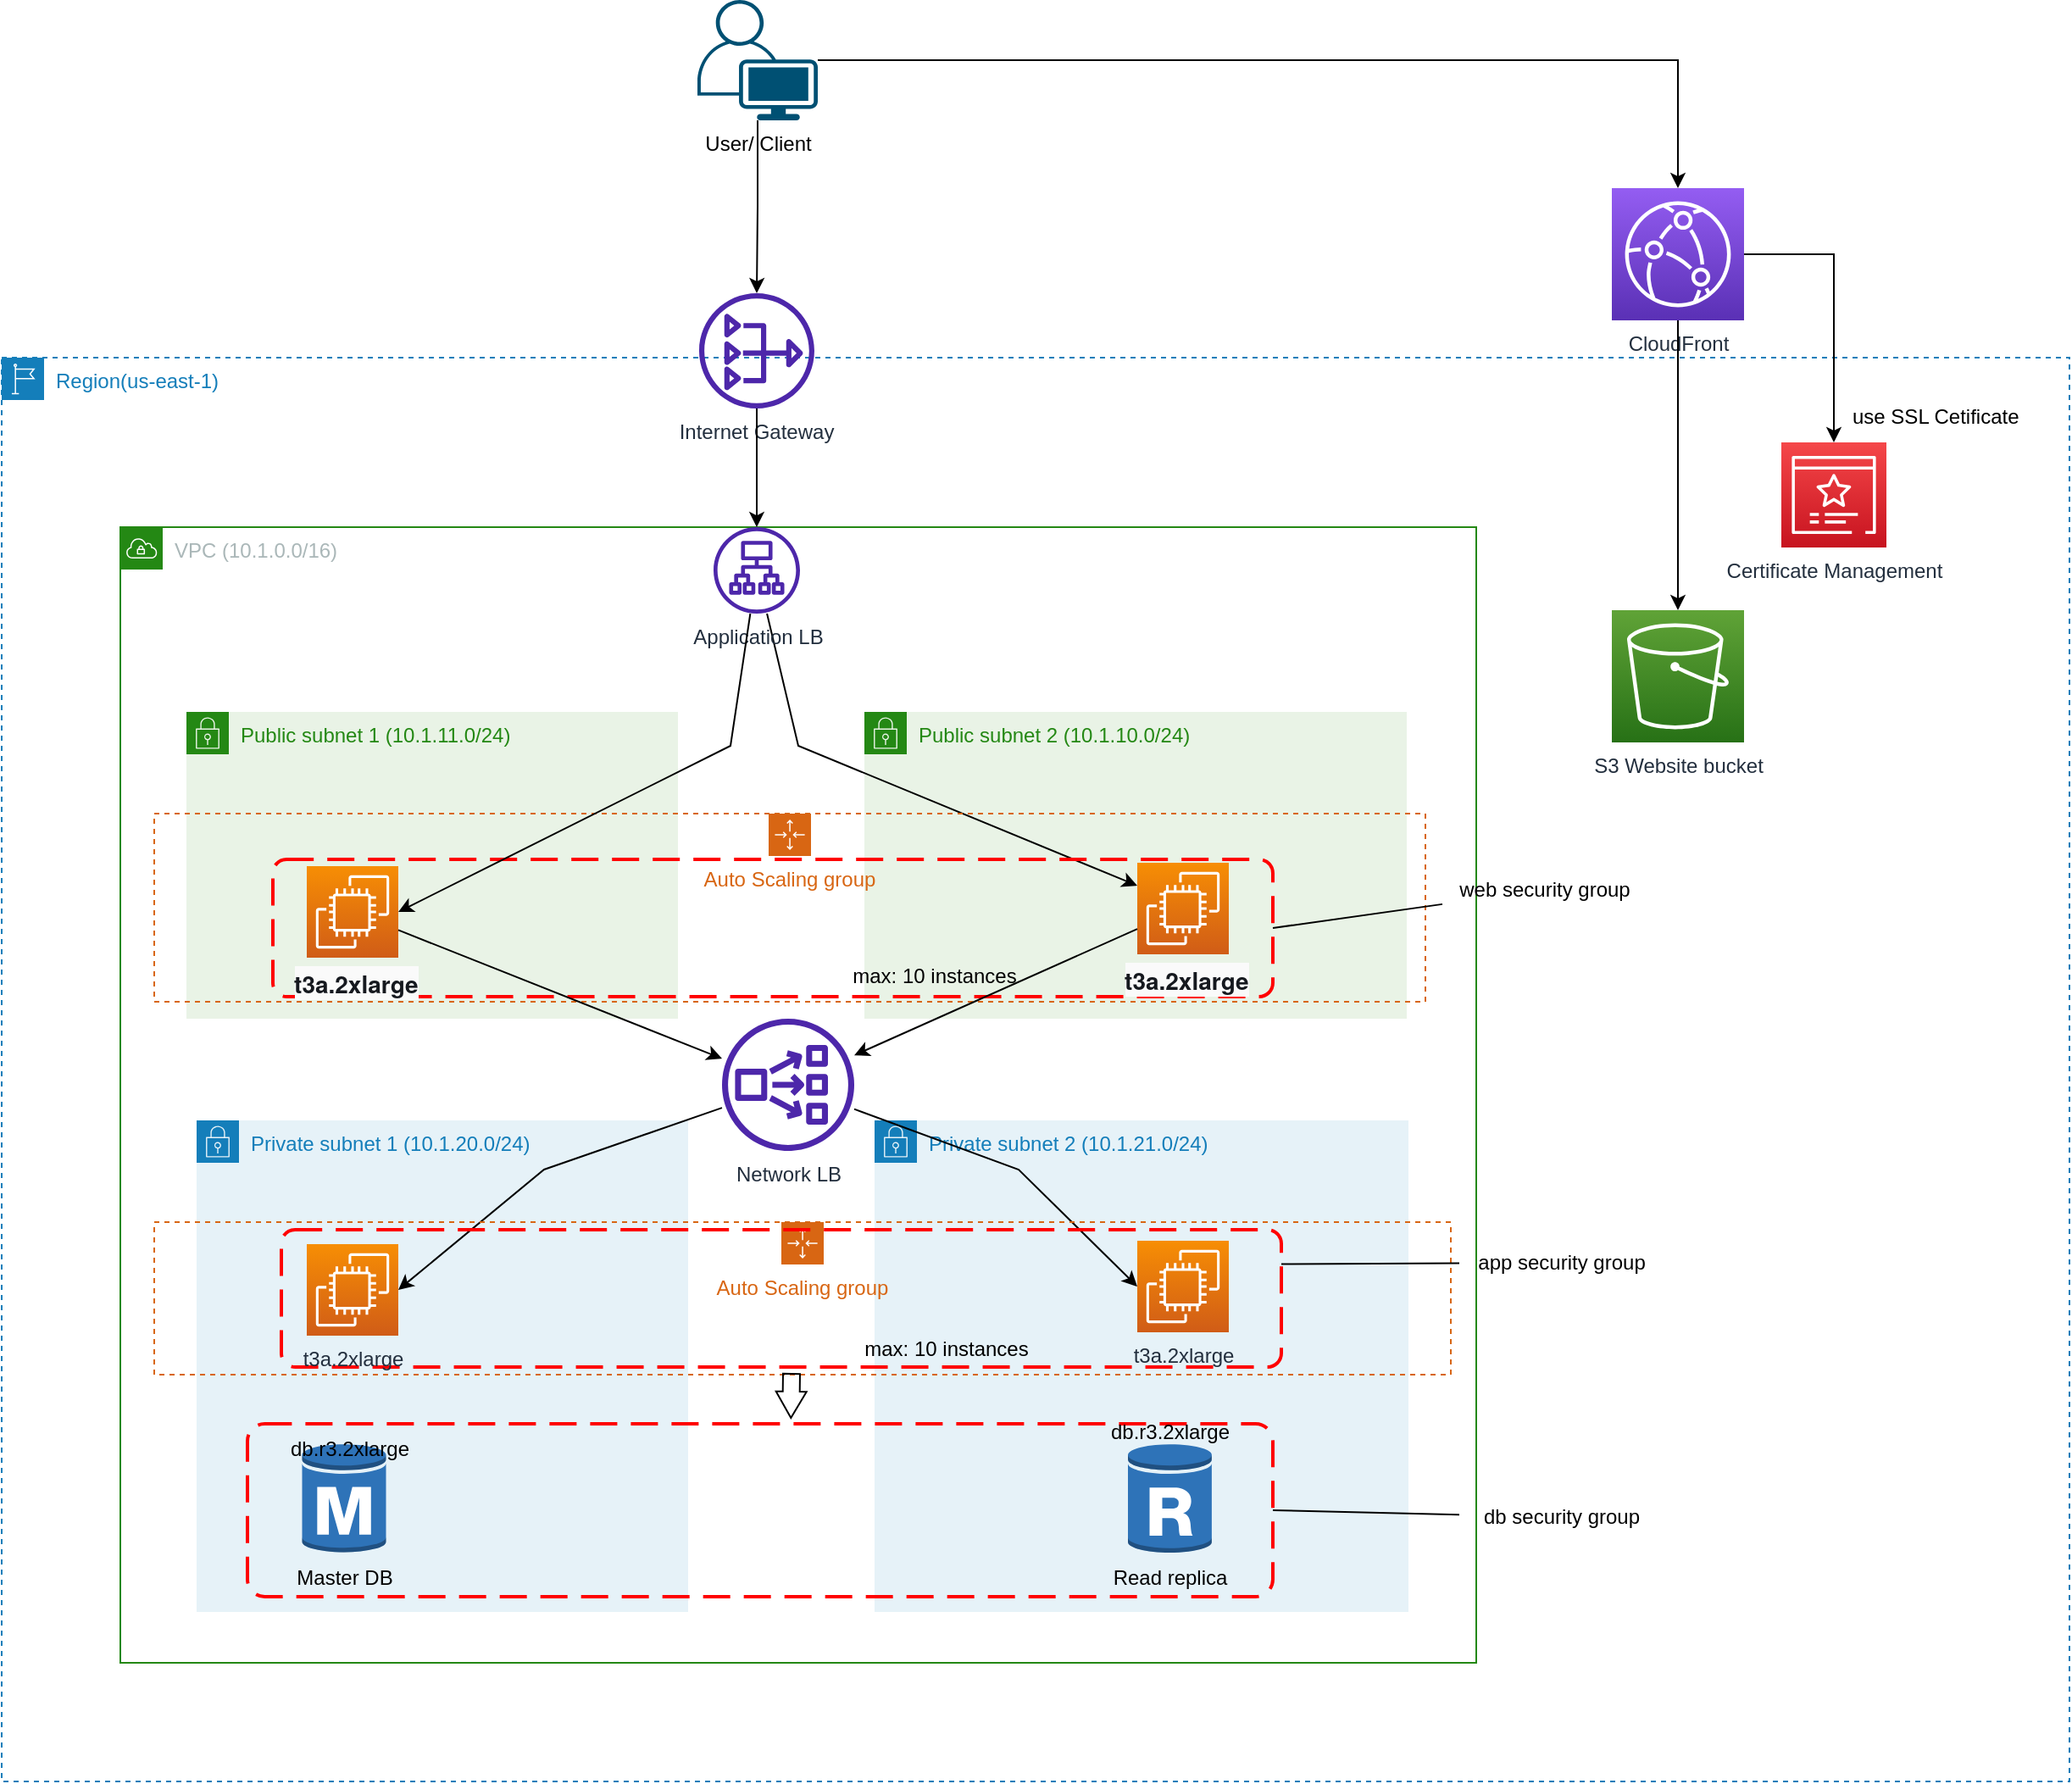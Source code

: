 <mxfile version="21.1.2" type="device" pages="2">
  <diagram name="Page-1" id="aaaa8250-4180-3840-79b5-4cada1eebb92">
    <mxGraphModel dx="1893" dy="1012" grid="1" gridSize="10" guides="1" tooltips="1" connect="1" arrows="1" fold="1" page="1" pageScale="1" pageWidth="1654" pageHeight="1169" background="none" math="0" shadow="0">
      <root>
        <mxCell id="0" />
        <mxCell id="1" parent="0" />
        <mxCell id="H1EW1uGaFYr-aLYh5dV3-1" value="Region(us-east-1)" style="points=[[0,0],[0.25,0],[0.5,0],[0.75,0],[1,0],[1,0.25],[1,0.5],[1,0.75],[1,1],[0.75,1],[0.5,1],[0.25,1],[0,1],[0,0.75],[0,0.5],[0,0.25]];outlineConnect=0;gradientColor=none;html=1;whiteSpace=wrap;fontSize=12;fontStyle=0;container=1;pointerEvents=0;collapsible=0;recursiveResize=0;shape=mxgraph.aws4.group;grIcon=mxgraph.aws4.group_region;strokeColor=#147EBA;fillColor=none;verticalAlign=top;align=left;spacingLeft=30;fontColor=#147EBA;dashed=1;" parent="1" vertex="1">
          <mxGeometry x="210" y="251" width="1220" height="840" as="geometry" />
        </mxCell>
        <mxCell id="H1EW1uGaFYr-aLYh5dV3-2" value="VPC (10.1.0.0/16)" style="points=[[0,0],[0.25,0],[0.5,0],[0.75,0],[1,0],[1,0.25],[1,0.5],[1,0.75],[1,1],[0.75,1],[0.5,1],[0.25,1],[0,1],[0,0.75],[0,0.5],[0,0.25]];outlineConnect=0;gradientColor=none;html=1;whiteSpace=wrap;fontSize=12;fontStyle=0;container=1;pointerEvents=0;collapsible=0;recursiveResize=0;shape=mxgraph.aws4.group;grIcon=mxgraph.aws4.group_vpc;strokeColor=#248814;fillColor=none;verticalAlign=top;align=left;spacingLeft=30;fontColor=#AAB7B8;dashed=0;" parent="H1EW1uGaFYr-aLYh5dV3-1" vertex="1">
          <mxGeometry x="70" y="100" width="800" height="670" as="geometry" />
        </mxCell>
        <mxCell id="H1EW1uGaFYr-aLYh5dV3-5" value="Private subnet 1 (10.1.20.0/24)" style="points=[[0,0],[0.25,0],[0.5,0],[0.75,0],[1,0],[1,0.25],[1,0.5],[1,0.75],[1,1],[0.75,1],[0.5,1],[0.25,1],[0,1],[0,0.75],[0,0.5],[0,0.25]];outlineConnect=0;gradientColor=none;html=1;whiteSpace=wrap;fontSize=12;fontStyle=0;container=1;pointerEvents=0;collapsible=0;recursiveResize=0;shape=mxgraph.aws4.group;grIcon=mxgraph.aws4.group_security_group;grStroke=0;strokeColor=#147EBA;fillColor=#E6F2F8;verticalAlign=top;align=left;spacingLeft=30;fontColor=#147EBA;dashed=0;" parent="H1EW1uGaFYr-aLYh5dV3-2" vertex="1">
          <mxGeometry x="45" y="350" width="290" height="290" as="geometry" />
        </mxCell>
        <mxCell id="H1EW1uGaFYr-aLYh5dV3-43" value="Master DB" style="outlineConnect=0;dashed=0;verticalLabelPosition=bottom;verticalAlign=top;align=center;html=1;shape=mxgraph.aws3.rds_db_instance;fillColor=#2E73B8;gradientColor=none;" parent="H1EW1uGaFYr-aLYh5dV3-5" vertex="1">
          <mxGeometry x="62.25" y="190" width="49.5" height="66" as="geometry" />
        </mxCell>
        <mxCell id="H1EW1uGaFYr-aLYh5dV3-8" value="Public subnet 2 (10.1.10.0/24)" style="points=[[0,0],[0.25,0],[0.5,0],[0.75,0],[1,0],[1,0.25],[1,0.5],[1,0.75],[1,1],[0.75,1],[0.5,1],[0.25,1],[0,1],[0,0.75],[0,0.5],[0,0.25]];outlineConnect=0;gradientColor=none;html=1;whiteSpace=wrap;fontSize=12;fontStyle=0;container=1;pointerEvents=0;collapsible=0;recursiveResize=0;shape=mxgraph.aws4.group;grIcon=mxgraph.aws4.group_security_group;grStroke=0;strokeColor=#248814;fillColor=#E9F3E6;verticalAlign=top;align=left;spacingLeft=30;fontColor=#248814;dashed=0;" parent="H1EW1uGaFYr-aLYh5dV3-2" vertex="1">
          <mxGeometry x="439" y="109" width="320" height="181" as="geometry" />
        </mxCell>
        <mxCell id="H1EW1uGaFYr-aLYh5dV3-31" style="rounded=0;orthogonalLoop=1;jettySize=auto;html=1;entryX=0;entryY=0.25;entryDx=0;entryDy=0;entryPerimeter=0;" parent="H1EW1uGaFYr-aLYh5dV3-2" source="H1EW1uGaFYr-aLYh5dV3-19" target="H1EW1uGaFYr-aLYh5dV3-25" edge="1">
          <mxGeometry relative="1" as="geometry">
            <Array as="points">
              <mxPoint x="400" y="129" />
            </Array>
          </mxGeometry>
        </mxCell>
        <mxCell id="H1EW1uGaFYr-aLYh5dV3-19" value="Application LB" style="sketch=0;outlineConnect=0;fontColor=#232F3E;gradientColor=none;fillColor=#4D27AA;strokeColor=none;dashed=0;verticalLabelPosition=bottom;verticalAlign=top;align=center;html=1;fontSize=12;fontStyle=0;aspect=fixed;pointerEvents=1;shape=mxgraph.aws4.application_load_balancer;" parent="H1EW1uGaFYr-aLYh5dV3-2" vertex="1">
          <mxGeometry x="350" width="51" height="51" as="geometry" />
        </mxCell>
        <mxCell id="H1EW1uGaFYr-aLYh5dV3-7" value="Public subnet 1 (10.1.11.0/24)" style="points=[[0,0],[0.25,0],[0.5,0],[0.75,0],[1,0],[1,0.25],[1,0.5],[1,0.75],[1,1],[0.75,1],[0.5,1],[0.25,1],[0,1],[0,0.75],[0,0.5],[0,0.25]];outlineConnect=0;gradientColor=none;html=1;whiteSpace=wrap;fontSize=12;fontStyle=0;container=1;pointerEvents=0;collapsible=0;recursiveResize=0;shape=mxgraph.aws4.group;grIcon=mxgraph.aws4.group_security_group;grStroke=0;strokeColor=#248814;fillColor=#E9F3E6;verticalAlign=top;align=left;spacingLeft=30;fontColor=#248814;dashed=0;" parent="H1EW1uGaFYr-aLYh5dV3-2" vertex="1">
          <mxGeometry x="39" y="109" width="290" height="181" as="geometry" />
        </mxCell>
        <mxCell id="H1EW1uGaFYr-aLYh5dV3-23" value="Auto Scaling group" style="points=[[0,0],[0.25,0],[0.5,0],[0.75,0],[1,0],[1,0.25],[1,0.5],[1,0.75],[1,1],[0.75,1],[0.5,1],[0.25,1],[0,1],[0,0.75],[0,0.5],[0,0.25]];outlineConnect=0;gradientColor=none;html=1;whiteSpace=wrap;fontSize=12;fontStyle=0;container=1;pointerEvents=0;collapsible=0;recursiveResize=0;shape=mxgraph.aws4.groupCenter;grIcon=mxgraph.aws4.group_auto_scaling_group;grStroke=1;strokeColor=#D86613;fillColor=none;verticalAlign=top;align=center;fontColor=#D86613;dashed=1;spacingTop=25;" parent="H1EW1uGaFYr-aLYh5dV3-2" vertex="1">
          <mxGeometry x="20" y="169" width="750" height="111" as="geometry" />
        </mxCell>
        <mxCell id="H1EW1uGaFYr-aLYh5dV3-46" value="" style="rounded=1;arcSize=10;dashed=1;strokeColor=#ff0000;fillColor=none;gradientColor=none;dashPattern=8 4;strokeWidth=2;" parent="H1EW1uGaFYr-aLYh5dV3-23" vertex="1">
          <mxGeometry x="70" y="27" width="590" height="81" as="geometry" />
        </mxCell>
        <mxCell id="H1EW1uGaFYr-aLYh5dV3-24" value="&amp;nbsp;&lt;span style=&quot;font-weight: 700; color: rgb(22, 25, 31); font-family: &amp;quot;Amazon Ember&amp;quot;, &amp;quot;Helvetica Neue&amp;quot;, Roboto, Arial, sans-serif; font-size: 14px; text-align: left; background-color: rgb(250, 250, 250);&quot;&gt;t3a.2xlarge&lt;/span&gt;" style="sketch=0;points=[[0,0,0],[0.25,0,0],[0.5,0,0],[0.75,0,0],[1,0,0],[0,1,0],[0.25,1,0],[0.5,1,0],[0.75,1,0],[1,1,0],[0,0.25,0],[0,0.5,0],[0,0.75,0],[1,0.25,0],[1,0.5,0],[1,0.75,0]];outlineConnect=0;fontColor=#232F3E;gradientColor=#F78E04;gradientDirection=north;fillColor=#D05C17;strokeColor=#ffffff;dashed=0;verticalLabelPosition=bottom;verticalAlign=top;align=center;html=1;fontSize=12;fontStyle=0;aspect=fixed;shape=mxgraph.aws4.resourceIcon;resIcon=mxgraph.aws4.ec2;" parent="H1EW1uGaFYr-aLYh5dV3-23" vertex="1">
          <mxGeometry x="90" y="31" width="54" height="54" as="geometry" />
        </mxCell>
        <mxCell id="H1EW1uGaFYr-aLYh5dV3-25" value="&amp;nbsp;&lt;span style=&quot;font-weight: 700; color: rgb(22, 25, 31); font-family: &amp;quot;Amazon Ember&amp;quot;, &amp;quot;Helvetica Neue&amp;quot;, Roboto, Arial, sans-serif; font-size: 14px; text-align: left; background-color: rgb(250, 250, 250);&quot;&gt;t3a.2xlarge&lt;/span&gt;" style="sketch=0;points=[[0,0,0],[0.25,0,0],[0.5,0,0],[0.75,0,0],[1,0,0],[0,1,0],[0.25,1,0],[0.5,1,0],[0.75,1,0],[1,1,0],[0,0.25,0],[0,0.5,0],[0,0.75,0],[1,0.25,0],[1,0.5,0],[1,0.75,0]];outlineConnect=0;fontColor=#232F3E;gradientColor=#F78E04;gradientDirection=north;fillColor=#D05C17;strokeColor=#ffffff;dashed=0;verticalLabelPosition=bottom;verticalAlign=top;align=center;html=1;fontSize=12;fontStyle=0;aspect=fixed;shape=mxgraph.aws4.resourceIcon;resIcon=mxgraph.aws4.ec2;" parent="H1EW1uGaFYr-aLYh5dV3-23" vertex="1">
          <mxGeometry x="580" y="29" width="54" height="54" as="geometry" />
        </mxCell>
        <mxCell id="Qzojy6YNlc8GHkLwXuoG-3" value="max: 10 instances" style="text;html=1;align=center;verticalAlign=middle;resizable=0;points=[];autosize=1;strokeColor=none;fillColor=none;" vertex="1" parent="H1EW1uGaFYr-aLYh5dV3-23">
          <mxGeometry x="400" y="81" width="120" height="30" as="geometry" />
        </mxCell>
        <mxCell id="H1EW1uGaFYr-aLYh5dV3-30" value="" style="endArrow=classic;html=1;rounded=0;entryX=1;entryY=0.5;entryDx=0;entryDy=0;entryPerimeter=0;" parent="H1EW1uGaFYr-aLYh5dV3-2" source="H1EW1uGaFYr-aLYh5dV3-19" target="H1EW1uGaFYr-aLYh5dV3-24" edge="1">
          <mxGeometry width="50" height="50" relative="1" as="geometry">
            <mxPoint x="390" y="309" as="sourcePoint" />
            <mxPoint x="440" y="259" as="targetPoint" />
            <Array as="points">
              <mxPoint x="360" y="129" />
            </Array>
          </mxGeometry>
        </mxCell>
        <mxCell id="H1EW1uGaFYr-aLYh5dV3-32" style="rounded=0;orthogonalLoop=1;jettySize=auto;html=1;" parent="H1EW1uGaFYr-aLYh5dV3-2" source="H1EW1uGaFYr-aLYh5dV3-24" target="H1EW1uGaFYr-aLYh5dV3-21" edge="1">
          <mxGeometry relative="1" as="geometry" />
        </mxCell>
        <mxCell id="H1EW1uGaFYr-aLYh5dV3-33" style="rounded=0;orthogonalLoop=1;jettySize=auto;html=1;" parent="H1EW1uGaFYr-aLYh5dV3-2" source="H1EW1uGaFYr-aLYh5dV3-25" target="H1EW1uGaFYr-aLYh5dV3-21" edge="1">
          <mxGeometry relative="1" as="geometry" />
        </mxCell>
        <mxCell id="H1EW1uGaFYr-aLYh5dV3-6" value="Private subnet 2 (10.1.21.0/24)" style="points=[[0,0],[0.25,0],[0.5,0],[0.75,0],[1,0],[1,0.25],[1,0.5],[1,0.75],[1,1],[0.75,1],[0.5,1],[0.25,1],[0,1],[0,0.75],[0,0.5],[0,0.25]];outlineConnect=0;gradientColor=none;html=1;whiteSpace=wrap;fontSize=12;fontStyle=0;container=1;pointerEvents=0;collapsible=0;recursiveResize=0;shape=mxgraph.aws4.group;grIcon=mxgraph.aws4.group_security_group;grStroke=0;strokeColor=#147EBA;fillColor=#E6F2F8;verticalAlign=top;align=left;spacingLeft=30;fontColor=#147EBA;dashed=0;" parent="H1EW1uGaFYr-aLYh5dV3-2" vertex="1">
          <mxGeometry x="445" y="350" width="315" height="290" as="geometry" />
        </mxCell>
        <mxCell id="H1EW1uGaFYr-aLYh5dV3-48" value="" style="rounded=1;arcSize=10;dashed=1;strokeColor=#ff0000;fillColor=none;gradientColor=none;dashPattern=8 4;strokeWidth=2;" parent="H1EW1uGaFYr-aLYh5dV3-6" vertex="1">
          <mxGeometry x="-370" y="179" width="605" height="102" as="geometry" />
        </mxCell>
        <mxCell id="H1EW1uGaFYr-aLYh5dV3-45" value="Read replica" style="outlineConnect=0;dashed=0;verticalLabelPosition=bottom;verticalAlign=top;align=center;html=1;shape=mxgraph.aws3.rds_db_instance_read_replica;fillColor=#2E73B8;gradientColor=none;" parent="H1EW1uGaFYr-aLYh5dV3-6" vertex="1">
          <mxGeometry x="149.5" y="190" width="49.5" height="66" as="geometry" />
        </mxCell>
        <mxCell id="Qzojy6YNlc8GHkLwXuoG-2" value="db.r3.2xlarge" style="text;html=1;align=center;verticalAlign=middle;resizable=0;points=[];autosize=1;strokeColor=none;fillColor=none;" vertex="1" parent="H1EW1uGaFYr-aLYh5dV3-6">
          <mxGeometry x="129.25" y="169" width="90" height="30" as="geometry" />
        </mxCell>
        <mxCell id="H1EW1uGaFYr-aLYh5dV3-34" style="rounded=0;orthogonalLoop=1;jettySize=auto;html=1;entryX=1;entryY=0.5;entryDx=0;entryDy=0;entryPerimeter=0;" parent="H1EW1uGaFYr-aLYh5dV3-2" source="H1EW1uGaFYr-aLYh5dV3-21" target="H1EW1uGaFYr-aLYh5dV3-27" edge="1">
          <mxGeometry relative="1" as="geometry">
            <Array as="points">
              <mxPoint x="250" y="379" />
            </Array>
          </mxGeometry>
        </mxCell>
        <mxCell id="H1EW1uGaFYr-aLYh5dV3-35" style="rounded=0;orthogonalLoop=1;jettySize=auto;html=1;entryX=0;entryY=0.5;entryDx=0;entryDy=0;entryPerimeter=0;" parent="H1EW1uGaFYr-aLYh5dV3-2" source="H1EW1uGaFYr-aLYh5dV3-21" target="H1EW1uGaFYr-aLYh5dV3-28" edge="1">
          <mxGeometry relative="1" as="geometry">
            <Array as="points">
              <mxPoint x="530" y="379" />
            </Array>
          </mxGeometry>
        </mxCell>
        <mxCell id="H1EW1uGaFYr-aLYh5dV3-21" value="Network LB" style="sketch=0;outlineConnect=0;fontColor=#232F3E;gradientColor=none;fillColor=#4D27AA;strokeColor=none;dashed=0;verticalLabelPosition=bottom;verticalAlign=top;align=center;html=1;fontSize=12;fontStyle=0;aspect=fixed;pointerEvents=1;shape=mxgraph.aws4.network_load_balancer;rotation=0;" parent="H1EW1uGaFYr-aLYh5dV3-2" vertex="1">
          <mxGeometry x="355" y="290" width="78" height="78" as="geometry" />
        </mxCell>
        <mxCell id="H1EW1uGaFYr-aLYh5dV3-26" value="Auto Scaling group" style="points=[[0,0],[0.25,0],[0.5,0],[0.75,0],[1,0],[1,0.25],[1,0.5],[1,0.75],[1,1],[0.75,1],[0.5,1],[0.25,1],[0,1],[0,0.75],[0,0.5],[0,0.25]];outlineConnect=0;gradientColor=none;html=1;whiteSpace=wrap;fontSize=12;fontStyle=0;container=1;pointerEvents=0;collapsible=0;recursiveResize=0;shape=mxgraph.aws4.groupCenter;grIcon=mxgraph.aws4.group_auto_scaling_group;grStroke=1;strokeColor=#D86613;fillColor=none;verticalAlign=top;align=center;fontColor=#D86613;dashed=1;spacingTop=25;" parent="H1EW1uGaFYr-aLYh5dV3-2" vertex="1">
          <mxGeometry x="20" y="410" width="765" height="90" as="geometry" />
        </mxCell>
        <mxCell id="H1EW1uGaFYr-aLYh5dV3-47" value="" style="rounded=1;arcSize=10;dashed=1;strokeColor=#ff0000;fillColor=none;gradientColor=none;dashPattern=8 4;strokeWidth=2;" parent="H1EW1uGaFYr-aLYh5dV3-26" vertex="1">
          <mxGeometry x="75" y="4.5" width="590" height="81" as="geometry" />
        </mxCell>
        <mxCell id="H1EW1uGaFYr-aLYh5dV3-27" value="t3a.2xlarge" style="sketch=0;points=[[0,0,0],[0.25,0,0],[0.5,0,0],[0.75,0,0],[1,0,0],[0,1,0],[0.25,1,0],[0.5,1,0],[0.75,1,0],[1,1,0],[0,0.25,0],[0,0.5,0],[0,0.75,0],[1,0.25,0],[1,0.5,0],[1,0.75,0]];outlineConnect=0;fontColor=#232F3E;gradientColor=#F78E04;gradientDirection=north;fillColor=#D05C17;strokeColor=#ffffff;dashed=0;verticalLabelPosition=bottom;verticalAlign=top;align=center;html=1;fontSize=12;fontStyle=0;aspect=fixed;shape=mxgraph.aws4.resourceIcon;resIcon=mxgraph.aws4.ec2;" parent="H1EW1uGaFYr-aLYh5dV3-26" vertex="1">
          <mxGeometry x="90" y="13" width="54" height="54" as="geometry" />
        </mxCell>
        <mxCell id="H1EW1uGaFYr-aLYh5dV3-28" value="t3a.2xlarge" style="sketch=0;points=[[0,0,0],[0.25,0,0],[0.5,0,0],[0.75,0,0],[1,0,0],[0,1,0],[0.25,1,0],[0.5,1,0],[0.75,1,0],[1,1,0],[0,0.25,0],[0,0.5,0],[0,0.75,0],[1,0.25,0],[1,0.5,0],[1,0.75,0]];outlineConnect=0;fontColor=#232F3E;gradientColor=#F78E04;gradientDirection=north;fillColor=#D05C17;strokeColor=#ffffff;dashed=0;verticalLabelPosition=bottom;verticalAlign=top;align=center;html=1;fontSize=12;fontStyle=0;aspect=fixed;shape=mxgraph.aws4.resourceIcon;resIcon=mxgraph.aws4.ec2;" parent="H1EW1uGaFYr-aLYh5dV3-26" vertex="1">
          <mxGeometry x="580" y="11" width="54" height="54" as="geometry" />
        </mxCell>
        <mxCell id="Qzojy6YNlc8GHkLwXuoG-41" value="max: 10 instances" style="text;html=1;align=center;verticalAlign=middle;resizable=0;points=[];autosize=1;strokeColor=none;fillColor=none;" vertex="1" parent="H1EW1uGaFYr-aLYh5dV3-26">
          <mxGeometry x="407" y="60" width="120" height="30" as="geometry" />
        </mxCell>
        <mxCell id="H1EW1uGaFYr-aLYh5dV3-57" value="" style="shape=flexArrow;endArrow=classic;html=1;rounded=0;entryX=0.53;entryY=-0.029;entryDx=0;entryDy=0;entryPerimeter=0;endWidth=7;endSize=4.86;" parent="H1EW1uGaFYr-aLYh5dV3-2" target="H1EW1uGaFYr-aLYh5dV3-48" edge="1">
          <mxGeometry width="50" height="50" relative="1" as="geometry">
            <mxPoint x="396" y="499" as="sourcePoint" />
            <mxPoint x="560" y="309" as="targetPoint" />
          </mxGeometry>
        </mxCell>
        <mxCell id="H1EW1uGaFYr-aLYh5dV3-10" value="S3 Website bucket" style="sketch=0;points=[[0,0,0],[0.25,0,0],[0.5,0,0],[0.75,0,0],[1,0,0],[0,1,0],[0.25,1,0],[0.5,1,0],[0.75,1,0],[1,1,0],[0,0.25,0],[0,0.5,0],[0,0.75,0],[1,0.25,0],[1,0.5,0],[1,0.75,0]];outlineConnect=0;fontColor=#232F3E;gradientColor=#60A337;gradientDirection=north;fillColor=#277116;strokeColor=#ffffff;dashed=0;verticalLabelPosition=bottom;verticalAlign=top;align=center;html=1;fontSize=12;fontStyle=0;aspect=fixed;shape=mxgraph.aws4.resourceIcon;resIcon=mxgraph.aws4.s3;" parent="H1EW1uGaFYr-aLYh5dV3-1" vertex="1">
          <mxGeometry x="950" y="149" width="78" height="78" as="geometry" />
        </mxCell>
        <mxCell id="H1EW1uGaFYr-aLYh5dV3-12" value="Certificate Management" style="sketch=0;points=[[0,0,0],[0.25,0,0],[0.5,0,0],[0.75,0,0],[1,0,0],[0,1,0],[0.25,1,0],[0.5,1,0],[0.75,1,0],[1,1,0],[0,0.25,0],[0,0.5,0],[0,0.75,0],[1,0.25,0],[1,0.5,0],[1,0.75,0]];outlineConnect=0;fontColor=#232F3E;gradientColor=#F54749;gradientDirection=north;fillColor=#C7131F;strokeColor=#ffffff;dashed=0;verticalLabelPosition=bottom;verticalAlign=top;align=center;html=1;fontSize=12;fontStyle=0;aspect=fixed;shape=mxgraph.aws4.resourceIcon;resIcon=mxgraph.aws4.certificate_manager_3;" parent="H1EW1uGaFYr-aLYh5dV3-1" vertex="1">
          <mxGeometry x="1050" y="50" width="62" height="62" as="geometry" />
        </mxCell>
        <mxCell id="H1EW1uGaFYr-aLYh5dV3-14" value="use SSL Cetificate" style="text;html=1;align=left;verticalAlign=middle;resizable=0;points=[];autosize=1;strokeColor=none;fillColor=none;" parent="H1EW1uGaFYr-aLYh5dV3-1" vertex="1">
          <mxGeometry x="1090" y="20" width="120" height="30" as="geometry" />
        </mxCell>
        <mxCell id="H1EW1uGaFYr-aLYh5dV3-51" style="rounded=0;orthogonalLoop=1;jettySize=auto;html=1;entryX=1;entryY=0.5;entryDx=0;entryDy=0;startArrow=none;startFill=0;endArrow=none;endFill=0;" parent="H1EW1uGaFYr-aLYh5dV3-1" source="H1EW1uGaFYr-aLYh5dV3-49" target="H1EW1uGaFYr-aLYh5dV3-46" edge="1">
          <mxGeometry relative="1" as="geometry" />
        </mxCell>
        <mxCell id="H1EW1uGaFYr-aLYh5dV3-49" value="web security group" style="text;html=1;align=center;verticalAlign=middle;resizable=0;points=[];autosize=1;strokeColor=none;fillColor=none;" parent="H1EW1uGaFYr-aLYh5dV3-1" vertex="1">
          <mxGeometry x="850" y="299" width="120" height="30" as="geometry" />
        </mxCell>
        <mxCell id="H1EW1uGaFYr-aLYh5dV3-52" style="rounded=0;orthogonalLoop=1;jettySize=auto;html=1;entryX=1;entryY=0.25;entryDx=0;entryDy=0;startArrow=none;startFill=0;endArrow=none;endFill=0;" parent="H1EW1uGaFYr-aLYh5dV3-1" source="H1EW1uGaFYr-aLYh5dV3-53" target="H1EW1uGaFYr-aLYh5dV3-47" edge="1">
          <mxGeometry relative="1" as="geometry">
            <mxPoint x="760" y="557" as="targetPoint" />
          </mxGeometry>
        </mxCell>
        <mxCell id="H1EW1uGaFYr-aLYh5dV3-53" value="app security group" style="text;html=1;align=center;verticalAlign=middle;resizable=0;points=[];autosize=1;strokeColor=none;fillColor=none;" parent="H1EW1uGaFYr-aLYh5dV3-1" vertex="1">
          <mxGeometry x="860" y="519" width="120" height="30" as="geometry" />
        </mxCell>
        <mxCell id="H1EW1uGaFYr-aLYh5dV3-55" style="rounded=0;orthogonalLoop=1;jettySize=auto;html=1;entryX=1;entryY=0.5;entryDx=0;entryDy=0;endArrow=none;endFill=0;" parent="H1EW1uGaFYr-aLYh5dV3-1" source="H1EW1uGaFYr-aLYh5dV3-54" target="H1EW1uGaFYr-aLYh5dV3-48" edge="1">
          <mxGeometry relative="1" as="geometry" />
        </mxCell>
        <mxCell id="H1EW1uGaFYr-aLYh5dV3-54" value="db security group" style="text;html=1;align=center;verticalAlign=middle;resizable=0;points=[];autosize=1;strokeColor=none;fillColor=none;" parent="H1EW1uGaFYr-aLYh5dV3-1" vertex="1">
          <mxGeometry x="860" y="669" width="120" height="30" as="geometry" />
        </mxCell>
        <mxCell id="H1EW1uGaFYr-aLYh5dV3-11" value="CloudFront" style="sketch=0;points=[[0,0,0],[0.25,0,0],[0.5,0,0],[0.75,0,0],[1,0,0],[0,1,0],[0.25,1,0],[0.5,1,0],[0.75,1,0],[1,1,0],[0,0.25,0],[0,0.5,0],[0,0.75,0],[1,0.25,0],[1,0.5,0],[1,0.75,0]];outlineConnect=0;fontColor=#232F3E;gradientColor=#945DF2;gradientDirection=north;fillColor=#5A30B5;strokeColor=#ffffff;dashed=0;verticalLabelPosition=bottom;verticalAlign=top;align=center;html=1;fontSize=12;fontStyle=0;aspect=fixed;shape=mxgraph.aws4.resourceIcon;resIcon=mxgraph.aws4.cloudfront;" parent="1" vertex="1">
          <mxGeometry x="1160" y="151" width="78" height="78" as="geometry" />
        </mxCell>
        <mxCell id="H1EW1uGaFYr-aLYh5dV3-13" style="edgeStyle=orthogonalEdgeStyle;rounded=0;orthogonalLoop=1;jettySize=auto;html=1;entryX=0.5;entryY=0;entryDx=0;entryDy=0;entryPerimeter=0;" parent="1" source="H1EW1uGaFYr-aLYh5dV3-11" target="H1EW1uGaFYr-aLYh5dV3-12" edge="1">
          <mxGeometry relative="1" as="geometry" />
        </mxCell>
        <mxCell id="H1EW1uGaFYr-aLYh5dV3-15" style="edgeStyle=orthogonalEdgeStyle;rounded=0;orthogonalLoop=1;jettySize=auto;html=1;entryX=0.5;entryY=0;entryDx=0;entryDy=0;entryPerimeter=0;" parent="1" source="H1EW1uGaFYr-aLYh5dV3-11" target="H1EW1uGaFYr-aLYh5dV3-10" edge="1">
          <mxGeometry relative="1" as="geometry" />
        </mxCell>
        <mxCell id="H1EW1uGaFYr-aLYh5dV3-9" value="Internet Gateway" style="sketch=0;outlineConnect=0;fontColor=#232F3E;gradientColor=none;fillColor=#4D27AA;strokeColor=none;dashed=0;verticalLabelPosition=bottom;verticalAlign=top;align=center;html=1;fontSize=12;fontStyle=0;aspect=fixed;pointerEvents=1;shape=mxgraph.aws4.nat_gateway;" parent="1" vertex="1">
          <mxGeometry x="621.49" y="213" width="68" height="68" as="geometry" />
        </mxCell>
        <mxCell id="H1EW1uGaFYr-aLYh5dV3-22" style="edgeStyle=orthogonalEdgeStyle;rounded=0;orthogonalLoop=1;jettySize=auto;html=1;" parent="1" source="H1EW1uGaFYr-aLYh5dV3-9" target="H1EW1uGaFYr-aLYh5dV3-19" edge="1">
          <mxGeometry relative="1" as="geometry" />
        </mxCell>
        <mxCell id="H1EW1uGaFYr-aLYh5dV3-59" style="edgeStyle=orthogonalEdgeStyle;rounded=0;orthogonalLoop=1;jettySize=auto;html=1;entryX=0.5;entryY=0;entryDx=0;entryDy=0;entryPerimeter=0;" parent="1" source="H1EW1uGaFYr-aLYh5dV3-58" target="H1EW1uGaFYr-aLYh5dV3-11" edge="1">
          <mxGeometry relative="1" as="geometry" />
        </mxCell>
        <mxCell id="H1EW1uGaFYr-aLYh5dV3-60" style="edgeStyle=orthogonalEdgeStyle;rounded=0;orthogonalLoop=1;jettySize=auto;html=1;" parent="1" source="H1EW1uGaFYr-aLYh5dV3-58" target="H1EW1uGaFYr-aLYh5dV3-9" edge="1">
          <mxGeometry relative="1" as="geometry" />
        </mxCell>
        <mxCell id="H1EW1uGaFYr-aLYh5dV3-58" value="User/ Client" style="points=[[0.35,0,0],[0.98,0.51,0],[1,0.71,0],[0.67,1,0],[0,0.795,0],[0,0.65,0]];verticalLabelPosition=bottom;sketch=0;html=1;verticalAlign=top;aspect=fixed;align=center;pointerEvents=1;shape=mxgraph.cisco19.user;fillColor=#005073;strokeColor=none;" parent="1" vertex="1">
          <mxGeometry x="620.49" y="40" width="71" height="71" as="geometry" />
        </mxCell>
        <mxCell id="Qzojy6YNlc8GHkLwXuoG-1" value="db.r3.2xlarge" style="text;html=1;align=center;verticalAlign=middle;resizable=0;points=[];autosize=1;strokeColor=none;fillColor=none;" vertex="1" parent="1">
          <mxGeometry x="370" y="880" width="90" height="30" as="geometry" />
        </mxCell>
      </root>
    </mxGraphModel>
  </diagram>
  <diagram id="aSgdBsmFDDHeTImMcOlA" name="Page-2">
    <mxGraphModel dx="1775" dy="949" grid="1" gridSize="10" guides="1" tooltips="1" connect="1" arrows="1" fold="1" page="1" pageScale="1" pageWidth="1654" pageHeight="1169" math="0" shadow="0">
      <root>
        <mxCell id="0" />
        <mxCell id="1" parent="0" />
        <mxCell id="iFT8d7ArhzcAzeUQ7ZzF-3" value="" style="rounded=1;arcSize=10;dashed=0;fillColor=none;gradientColor=none;strokeWidth=2;" parent="1" vertex="1">
          <mxGeometry x="180" y="80" width="1200" height="500" as="geometry" />
        </mxCell>
        <mxCell id="SXS4WKh-lz_kpG7cREE4-5" style="edgeStyle=orthogonalEdgeStyle;rounded=0;orthogonalLoop=1;jettySize=auto;html=1;" parent="1" source="SXS4WKh-lz_kpG7cREE4-1" target="SXS4WKh-lz_kpG7cREE4-2" edge="1">
          <mxGeometry relative="1" as="geometry" />
        </mxCell>
        <mxCell id="SXS4WKh-lz_kpG7cREE4-7" style="edgeStyle=orthogonalEdgeStyle;rounded=0;orthogonalLoop=1;jettySize=auto;html=1;" parent="1" source="SXS4WKh-lz_kpG7cREE4-1" target="SXS4WKh-lz_kpG7cREE4-6" edge="1">
          <mxGeometry relative="1" as="geometry" />
        </mxCell>
        <mxCell id="SXS4WKh-lz_kpG7cREE4-1" value="CloudFront Distributrion" style="sketch=0;points=[[0,0,0],[0.25,0,0],[0.5,0,0],[0.75,0,0],[1,0,0],[0,1,0],[0.25,1,0],[0.5,1,0],[0.75,1,0],[1,1,0],[0,0.25,0],[0,0.5,0],[0,0.75,0],[1,0.25,0],[1,0.5,0],[1,0.75,0]];outlineConnect=0;fontColor=#232F3E;gradientColor=#945DF2;gradientDirection=north;fillColor=#5A30B5;strokeColor=#ffffff;dashed=0;verticalLabelPosition=bottom;verticalAlign=top;align=center;html=1;fontSize=12;fontStyle=0;aspect=fixed;shape=mxgraph.aws4.resourceIcon;resIcon=mxgraph.aws4.cloudfront;" parent="1" vertex="1">
          <mxGeometry x="440" y="240" width="90" height="90" as="geometry" />
        </mxCell>
        <mxCell id="SXS4WKh-lz_kpG7cREE4-4" style="edgeStyle=orthogonalEdgeStyle;rounded=0;orthogonalLoop=1;jettySize=auto;html=1;entryX=0;entryY=0.5;entryDx=0;entryDy=0;entryPerimeter=0;" parent="1" source="SXS4WKh-lz_kpG7cREE4-2" target="SXS4WKh-lz_kpG7cREE4-3" edge="1">
          <mxGeometry relative="1" as="geometry" />
        </mxCell>
        <mxCell id="SXS4WKh-lz_kpG7cREE4-2" value="Lambda@Edge" style="sketch=0;outlineConnect=0;fontColor=#232F3E;gradientColor=none;fillColor=#D45B07;strokeColor=none;dashed=0;verticalLabelPosition=bottom;verticalAlign=top;align=center;html=1;fontSize=12;fontStyle=0;aspect=fixed;pointerEvents=1;shape=mxgraph.aws4.lambda_function;" parent="1" vertex="1">
          <mxGeometry x="450" y="410" width="70" height="70" as="geometry" />
        </mxCell>
        <mxCell id="SXS4WKh-lz_kpG7cREE4-3" value="Cognito" style="sketch=0;points=[[0,0,0],[0.25,0,0],[0.5,0,0],[0.75,0,0],[1,0,0],[0,1,0],[0.25,1,0],[0.5,1,0],[0.75,1,0],[1,1,0],[0,0.25,0],[0,0.5,0],[0,0.75,0],[1,0.25,0],[1,0.5,0],[1,0.75,0]];outlineConnect=0;fontColor=#232F3E;gradientColor=#F54749;gradientDirection=north;fillColor=#C7131F;strokeColor=#ffffff;dashed=0;verticalLabelPosition=bottom;verticalAlign=top;align=center;html=1;fontSize=12;fontStyle=0;aspect=fixed;shape=mxgraph.aws4.resourceIcon;resIcon=mxgraph.aws4.cognito;" parent="1" vertex="1">
          <mxGeometry x="694" y="406" width="78" height="78" as="geometry" />
        </mxCell>
        <mxCell id="SXS4WKh-lz_kpG7cREE4-9" style="edgeStyle=orthogonalEdgeStyle;rounded=0;orthogonalLoop=1;jettySize=auto;html=1;entryX=0;entryY=0.5;entryDx=0;entryDy=0;entryPerimeter=0;" parent="1" source="SXS4WKh-lz_kpG7cREE4-6" target="SXS4WKh-lz_kpG7cREE4-8" edge="1">
          <mxGeometry relative="1" as="geometry" />
        </mxCell>
        <mxCell id="SXS4WKh-lz_kpG7cREE4-6" value="API Gateway" style="sketch=0;points=[[0,0,0],[0.25,0,0],[0.5,0,0],[0.75,0,0],[1,0,0],[0,1,0],[0.25,1,0],[0.5,1,0],[0.75,1,0],[1,1,0],[0,0.25,0],[0,0.5,0],[0,0.75,0],[1,0.25,0],[1,0.5,0],[1,0.75,0]];outlineConnect=0;fontColor=#232F3E;gradientColor=#FF4F8B;gradientDirection=north;fillColor=#BC1356;strokeColor=#ffffff;dashed=0;verticalLabelPosition=bottom;verticalAlign=top;align=center;html=1;fontSize=12;fontStyle=0;aspect=fixed;shape=mxgraph.aws4.resourceIcon;resIcon=mxgraph.aws4.api_gateway;" parent="1" vertex="1">
          <mxGeometry x="694" y="246" width="78" height="78" as="geometry" />
        </mxCell>
        <mxCell id="SXS4WKh-lz_kpG7cREE4-11" style="edgeStyle=orthogonalEdgeStyle;rounded=0;orthogonalLoop=1;jettySize=auto;html=1;" parent="1" source="SXS4WKh-lz_kpG7cREE4-8" target="SXS4WKh-lz_kpG7cREE4-10" edge="1">
          <mxGeometry relative="1" as="geometry" />
        </mxCell>
        <mxCell id="SXS4WKh-lz_kpG7cREE4-13" style="edgeStyle=orthogonalEdgeStyle;rounded=0;orthogonalLoop=1;jettySize=auto;html=1;entryX=0;entryY=0.5;entryDx=0;entryDy=0;entryPerimeter=0;" parent="1" source="SXS4WKh-lz_kpG7cREE4-8" target="SXS4WKh-lz_kpG7cREE4-12" edge="1">
          <mxGeometry relative="1" as="geometry" />
        </mxCell>
        <mxCell id="SXS4WKh-lz_kpG7cREE4-8" value="Lambda" style="sketch=0;points=[[0,0,0],[0.25,0,0],[0.5,0,0],[0.75,0,0],[1,0,0],[0,1,0],[0.25,1,0],[0.5,1,0],[0.75,1,0],[1,1,0],[0,0.25,0],[0,0.5,0],[0,0.75,0],[1,0.25,0],[1,0.5,0],[1,0.75,0]];outlineConnect=0;fontColor=#232F3E;gradientColor=#F78E04;gradientDirection=north;fillColor=#D05C17;strokeColor=#ffffff;dashed=0;verticalLabelPosition=bottom;verticalAlign=top;align=center;html=1;fontSize=12;fontStyle=0;aspect=fixed;shape=mxgraph.aws4.resourceIcon;resIcon=mxgraph.aws4.lambda;" parent="1" vertex="1">
          <mxGeometry x="953" y="246" width="78" height="78" as="geometry" />
        </mxCell>
        <mxCell id="SXS4WKh-lz_kpG7cREE4-10" value="S3 Bucket" style="sketch=0;points=[[0,0,0],[0.25,0,0],[0.5,0,0],[0.75,0,0],[1,0,0],[0,1,0],[0.25,1,0],[0.5,1,0],[0.75,1,0],[1,1,0],[0,0.25,0],[0,0.5,0],[0,0.75,0],[1,0.25,0],[1,0.5,0],[1,0.75,0]];outlineConnect=0;fontColor=#232F3E;gradientColor=#60A337;gradientDirection=north;fillColor=#277116;strokeColor=#ffffff;dashed=0;verticalLabelPosition=bottom;verticalAlign=top;align=center;html=1;fontSize=12;fontStyle=0;aspect=fixed;shape=mxgraph.aws4.resourceIcon;resIcon=mxgraph.aws4.s3;" parent="1" vertex="1">
          <mxGeometry x="1193" y="246" width="78" height="78" as="geometry" />
        </mxCell>
        <mxCell id="SXS4WKh-lz_kpG7cREE4-12" value="&lt;span style=&quot;background-color: rgb(255, 255, 255); color: rgb(11, 11, 11); font-family: &amp;quot;Open Sans&amp;quot;, sans-serif; font-size: medium; text-align: start;&quot;&gt;DynamoDB&lt;/span&gt;" style="sketch=0;points=[[0,0,0],[0.25,0,0],[0.5,0,0],[0.75,0,0],[1,0,0],[0,1,0],[0.25,1,0],[0.5,1,0],[0.75,1,0],[1,1,0],[0,0.25,0],[0,0.5,0],[0,0.75,0],[1,0.25,0],[1,0.5,0],[1,0.75,0]];outlineConnect=0;fontColor=#232F3E;gradientColor=#4D72F3;gradientDirection=north;fillColor=#3334B9;strokeColor=#ffffff;dashed=0;verticalLabelPosition=bottom;verticalAlign=top;align=center;html=1;fontSize=12;fontStyle=0;aspect=fixed;shape=mxgraph.aws4.resourceIcon;resIcon=mxgraph.aws4.dynamodb;" parent="1" vertex="1">
          <mxGeometry x="1193" y="90" width="78" height="78" as="geometry" />
        </mxCell>
        <mxCell id="SXS4WKh-lz_kpG7cREE4-15" style="edgeStyle=orthogonalEdgeStyle;rounded=0;orthogonalLoop=1;jettySize=auto;html=1;entryX=0;entryY=0.5;entryDx=0;entryDy=0;entryPerimeter=0;" parent="1" source="SXS4WKh-lz_kpG7cREE4-14" target="SXS4WKh-lz_kpG7cREE4-1" edge="1">
          <mxGeometry relative="1" as="geometry" />
        </mxCell>
        <mxCell id="SXS4WKh-lz_kpG7cREE4-14" value="" style="sketch=0;points=[[0,0,0],[0.25,0,0],[0.5,0,0],[0.75,0,0],[1,0,0],[0,1,0],[0.25,1,0],[0.5,1,0],[0.75,1,0],[1,1,0],[0,0.25,0],[0,0.5,0],[0,0.75,0],[1,0.25,0],[1,0.5,0],[1,0.75,0]];outlineConnect=0;fontColor=#232F3E;gradientColor=#945DF2;gradientDirection=north;fillColor=#5A30B5;strokeColor=#ffffff;dashed=0;verticalLabelPosition=bottom;verticalAlign=top;align=center;html=1;fontSize=12;fontStyle=0;aspect=fixed;shape=mxgraph.aws4.resourceIcon;resIcon=mxgraph.aws4.route_53;" parent="1" vertex="1">
          <mxGeometry x="230" y="246" width="78" height="78" as="geometry" />
        </mxCell>
        <mxCell id="iFT8d7ArhzcAzeUQ7ZzF-2" style="edgeStyle=orthogonalEdgeStyle;rounded=0;orthogonalLoop=1;jettySize=auto;html=1;entryX=0;entryY=0.5;entryDx=0;entryDy=0;entryPerimeter=0;" parent="1" source="iFT8d7ArhzcAzeUQ7ZzF-1" target="SXS4WKh-lz_kpG7cREE4-14" edge="1">
          <mxGeometry relative="1" as="geometry" />
        </mxCell>
        <mxCell id="iFT8d7ArhzcAzeUQ7ZzF-1" value="User/ Client" style="points=[[0.35,0,0],[0.98,0.51,0],[1,0.71,0],[0.67,1,0],[0,0.795,0],[0,0.65,0]];verticalLabelPosition=bottom;sketch=0;html=1;verticalAlign=top;aspect=fixed;align=center;pointerEvents=1;shape=mxgraph.cisco19.user;fillColor=#005073;strokeColor=none;" parent="1" vertex="1">
          <mxGeometry x="30" y="249.5" width="71" height="71" as="geometry" />
        </mxCell>
        <mxCell id="iFT8d7ArhzcAzeUQ7ZzF-4" value="" style="dashed=0;html=1;shape=mxgraph.aws3.cloud;fillColor=#F58536;gradientColor=none;dashed=0;" parent="1" vertex="1">
          <mxGeometry x="180" y="60" width="52" height="36" as="geometry" />
        </mxCell>
      </root>
    </mxGraphModel>
  </diagram>
</mxfile>

